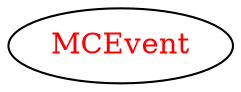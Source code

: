 digraph dependencyGraph {
 concentrate=true;
 ranksep="2.0";
 rankdir="LR"; 
 splines="ortho";
"MCEvent" [fontcolor="red"];
}